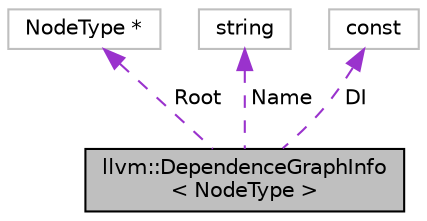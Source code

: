 digraph "llvm::DependenceGraphInfo&lt; NodeType &gt;"
{
 // LATEX_PDF_SIZE
  bgcolor="transparent";
  edge [fontname="Helvetica",fontsize="10",labelfontname="Helvetica",labelfontsize="10"];
  node [fontname="Helvetica",fontsize="10",shape=record];
  Node1 [label="llvm::DependenceGraphInfo\l\< NodeType \>",height=0.2,width=0.4,color="black", fillcolor="grey75", style="filled", fontcolor="black",tooltip="Encapsulate some common data and functionality needed for different variations of data dependence gra..."];
  Node2 -> Node1 [dir="back",color="darkorchid3",fontsize="10",style="dashed",label=" Root" ,fontname="Helvetica"];
  Node2 [label="NodeType *",height=0.2,width=0.4,color="grey75",tooltip=" "];
  Node3 -> Node1 [dir="back",color="darkorchid3",fontsize="10",style="dashed",label=" Name" ,fontname="Helvetica"];
  Node3 [label="string",height=0.2,width=0.4,color="grey75",tooltip=" "];
  Node4 -> Node1 [dir="back",color="darkorchid3",fontsize="10",style="dashed",label=" DI" ,fontname="Helvetica"];
  Node4 [label="const",height=0.2,width=0.4,color="grey75",tooltip=" "];
}
